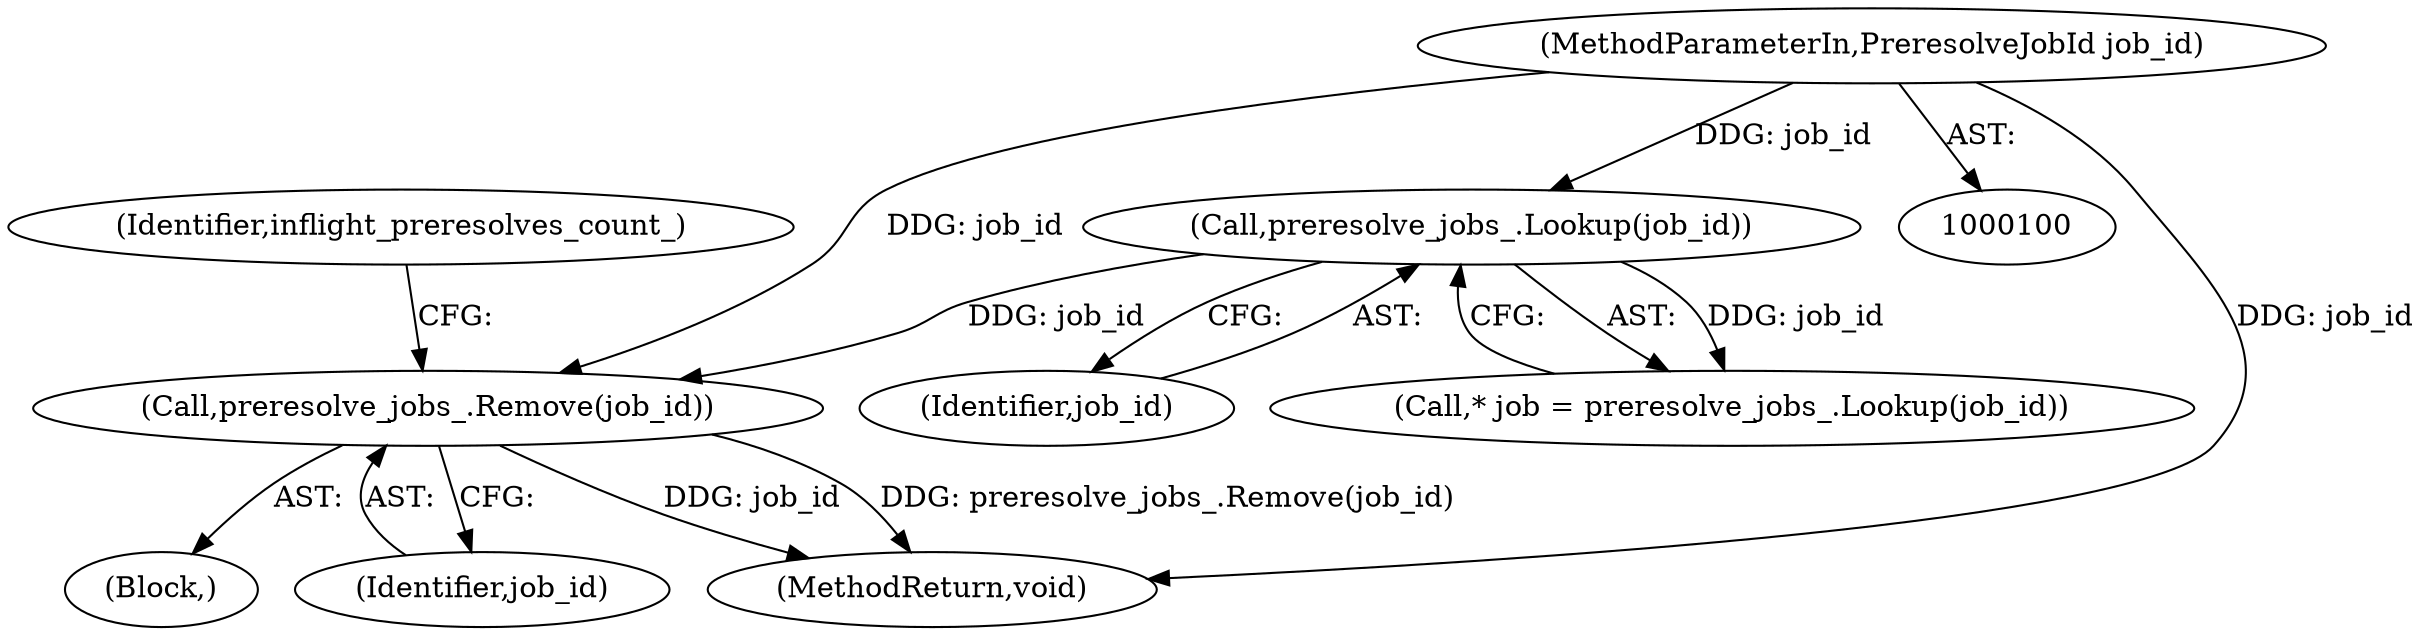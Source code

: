 digraph "0_Chrome_fec26ff33bf372476a70326f3669a35f34a9d474_6@API" {
"1000150" [label="(Call,preresolve_jobs_.Remove(job_id))"];
"1000109" [label="(Call,preresolve_jobs_.Lookup(job_id))"];
"1000101" [label="(MethodParameterIn,PreresolveJobId job_id)"];
"1000153" [label="(Identifier,inflight_preresolves_count_)"];
"1000151" [label="(Identifier,job_id)"];
"1000101" [label="(MethodParameterIn,PreresolveJobId job_id)"];
"1000150" [label="(Call,preresolve_jobs_.Remove(job_id))"];
"1000103" [label="(Block,)"];
"1000109" [label="(Call,preresolve_jobs_.Lookup(job_id))"];
"1000107" [label="(Call,* job = preresolve_jobs_.Lookup(job_id))"];
"1000110" [label="(Identifier,job_id)"];
"1000173" [label="(MethodReturn,void)"];
"1000150" -> "1000103"  [label="AST: "];
"1000150" -> "1000151"  [label="CFG: "];
"1000151" -> "1000150"  [label="AST: "];
"1000153" -> "1000150"  [label="CFG: "];
"1000150" -> "1000173"  [label="DDG: job_id"];
"1000150" -> "1000173"  [label="DDG: preresolve_jobs_.Remove(job_id)"];
"1000109" -> "1000150"  [label="DDG: job_id"];
"1000101" -> "1000150"  [label="DDG: job_id"];
"1000109" -> "1000107"  [label="AST: "];
"1000109" -> "1000110"  [label="CFG: "];
"1000110" -> "1000109"  [label="AST: "];
"1000107" -> "1000109"  [label="CFG: "];
"1000109" -> "1000107"  [label="DDG: job_id"];
"1000101" -> "1000109"  [label="DDG: job_id"];
"1000101" -> "1000100"  [label="AST: "];
"1000101" -> "1000173"  [label="DDG: job_id"];
}
